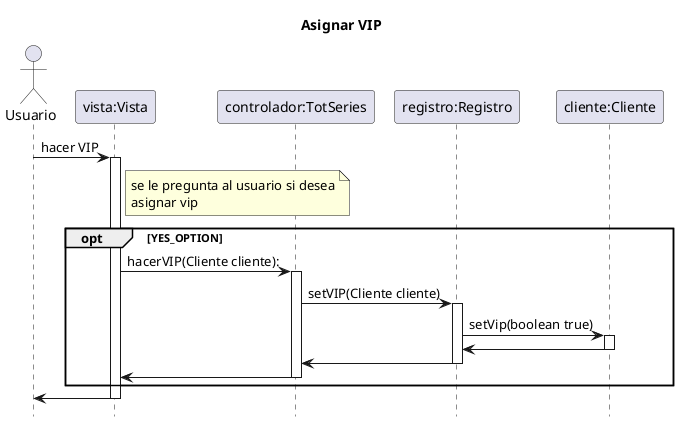 @startuml
title		Asignar VIP
hide	footbox

actor	Usuario as usuario
participant "vista:Vista" as vista
participant "controlador:TotSeries" as totseries
participant "registro:Registro" as registro
participant "cliente:Cliente" as cliente

usuario -> vista : hacer VIP
activate vista

note right vista
    se le pregunta al usuario si desea
    asignar vip
end note
opt YES_OPTION
    vista -> totseries : hacerVIP(Cliente cliente):
    activate totseries
    totseries -> registro : setVIP(Cliente cliente)
    activate registro
    registro -> cliente :setVip(boolean true)
    activate cliente
    cliente -> registro
    deactivate cliente
    registro ->totseries
    deactivate registro
    totseries -> vista
    deactivate totseries
end opt
vista -> usuario
deactivate vista
@enduml
